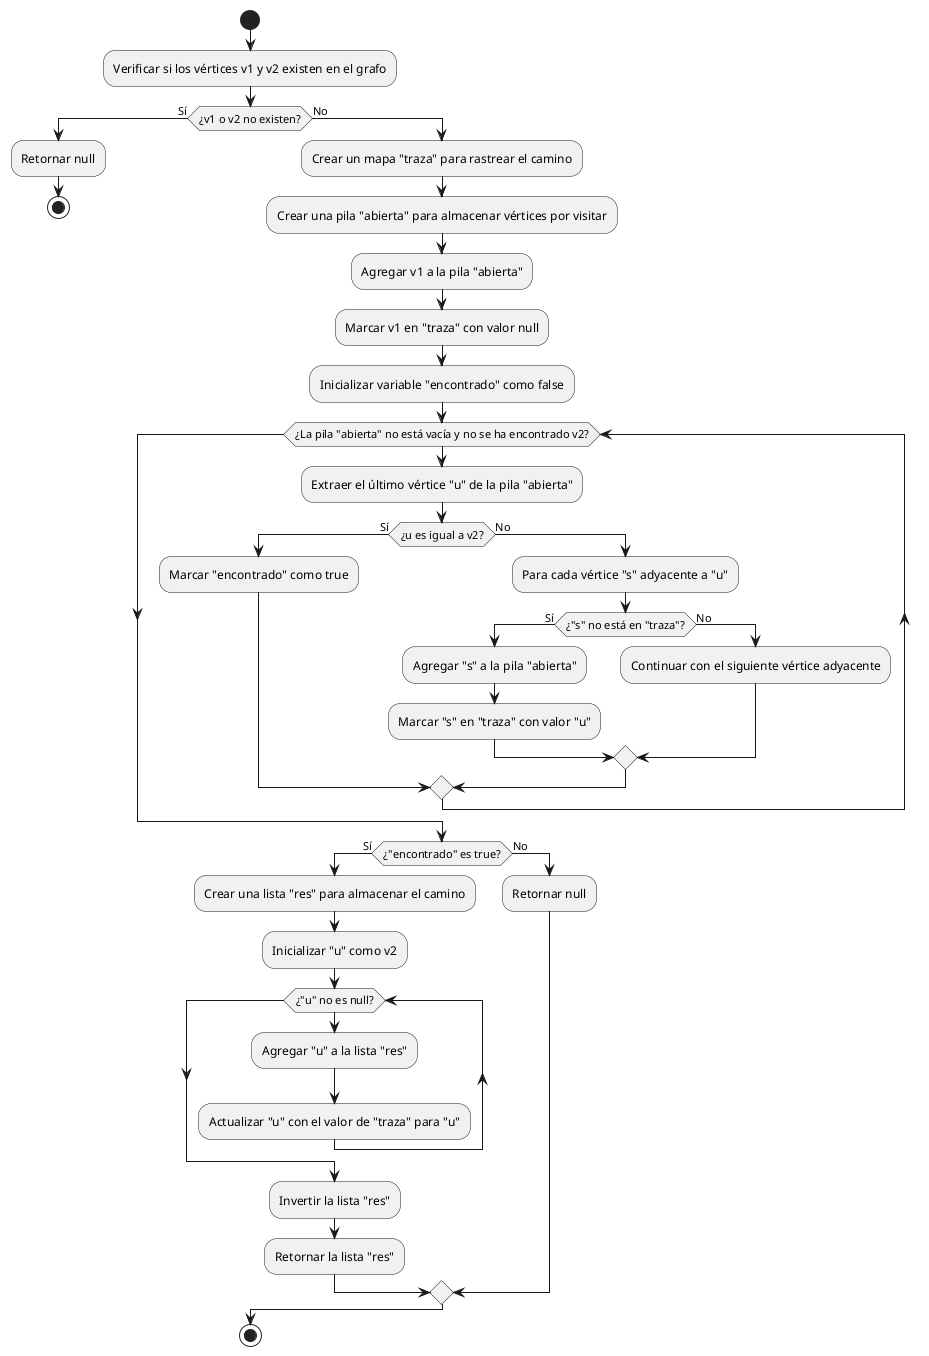 @startuml
start

:Verificar si los vértices v1 y v2 existen en el grafo;
if (¿v1 o v2 no existen?) then (Sí)
    :Retornar null;
    stop
else (No)
    :Crear un mapa "traza" para rastrear el camino;
    :Crear una pila "abierta" para almacenar vértices por visitar;
    :Agregar v1 a la pila "abierta";
    :Marcar v1 en "traza" con valor null;

    :Inicializar variable "encontrado" como false;

    while (¿La pila "abierta" no está vacía y no se ha encontrado v2?)
        :Extraer el último vértice "u" de la pila "abierta";

        if (¿u es igual a v2?) then (Sí)
            :Marcar "encontrado" como true;
        else (No)
            :Para cada vértice "s" adyacente a "u";
            if (¿"s" no está en "traza"?) then (Sí)
                :Agregar "s" a la pila "abierta";
                :Marcar "s" en "traza" con valor "u";
            else (No)
                :Continuar con el siguiente vértice adyacente;
            endif
        endif
    endwhile

    if (¿"encontrado" es true?) then (Sí)
        :Crear una lista "res" para almacenar el camino;
        :Inicializar "u" como v2;
        while (¿"u" no es null?)
            :Agregar "u" a la lista "res";
            :Actualizar "u" con el valor de "traza" para "u";
        endwhile
        :Invertir la lista "res";
        :Retornar la lista "res";
    else (No)
        :Retornar null;
    endif
endif

stop
@enduml